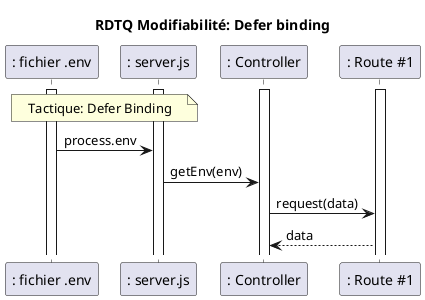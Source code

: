 @startuml
title RDTQ Modifiabilité: Defer binding

participant ": fichier .env" as env
participant ": server.js" as mw
participant ": Controller" as controller
participant ": Route #1" as r1


note over env, mw: Tactique: Defer Binding

activate env
activate mw
activate controller
activate r1

note left : scénario d'un call api d'utilisateur, \n Example général d'une requete fait par l'utilisateur pour démontrer \n l'augmentation de la cohésion et la réduction de couplage.

env -> mw: process.env
mw -> controller: getEnv(env)
controller-> r1: request(data)
r1 --> controller: data

@enduml

